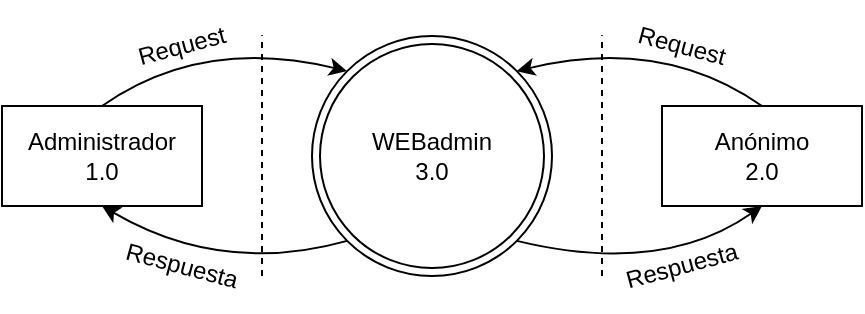 <mxfile version="26.2.12">
  <diagram name="Página-1" id="vx1OE8cplL6dPVeeZeug">
    <mxGraphModel dx="920" dy="551" grid="1" gridSize="10" guides="1" tooltips="1" connect="1" arrows="1" fold="1" page="1" pageScale="1" pageWidth="850" pageHeight="1100" math="0" shadow="0">
      <root>
        <mxCell id="0" />
        <mxCell id="1" parent="0" />
        <mxCell id="PprLuLB5w9Uo8954CqS9-1" value="WEBadmin&lt;div&gt;3.0&lt;/div&gt;" style="ellipse;shape=doubleEllipse;html=1;dashed=0;whiteSpace=wrap;aspect=fixed;" vertex="1" parent="1">
          <mxGeometry x="365" y="200" width="120" height="120" as="geometry" />
        </mxCell>
        <mxCell id="PprLuLB5w9Uo8954CqS9-2" value="Administrador&lt;div&gt;1.0&lt;/div&gt;" style="html=1;dashed=0;whiteSpace=wrap;" vertex="1" parent="1">
          <mxGeometry x="210" y="235" width="100" height="50" as="geometry" />
        </mxCell>
        <mxCell id="PprLuLB5w9Uo8954CqS9-3" value="Anónimo&lt;div&gt;2.0&lt;/div&gt;" style="html=1;dashed=0;whiteSpace=wrap;" vertex="1" parent="1">
          <mxGeometry x="540" y="235" width="100" height="50" as="geometry" />
        </mxCell>
        <mxCell id="PprLuLB5w9Uo8954CqS9-4" value="" style="curved=1;endArrow=classic;html=1;rounded=0;exitX=0.5;exitY=0;exitDx=0;exitDy=0;entryX=0;entryY=0;entryDx=0;entryDy=0;" edge="1" parent="1" source="PprLuLB5w9Uo8954CqS9-2" target="PprLuLB5w9Uo8954CqS9-1">
          <mxGeometry width="50" height="50" relative="1" as="geometry">
            <mxPoint x="250" y="210" as="sourcePoint" />
            <mxPoint x="300" y="160" as="targetPoint" />
            <Array as="points">
              <mxPoint x="310" y="200" />
            </Array>
          </mxGeometry>
        </mxCell>
        <mxCell id="PprLuLB5w9Uo8954CqS9-5" value="" style="curved=1;endArrow=classic;html=1;rounded=0;exitX=0;exitY=1;exitDx=0;exitDy=0;entryX=0.5;entryY=1;entryDx=0;entryDy=0;" edge="1" parent="1" source="PprLuLB5w9Uo8954CqS9-1" target="PprLuLB5w9Uo8954CqS9-2">
          <mxGeometry width="50" height="50" relative="1" as="geometry">
            <mxPoint x="270" y="355" as="sourcePoint" />
            <mxPoint x="393" y="338" as="targetPoint" />
            <Array as="points">
              <mxPoint x="320" y="320" />
            </Array>
          </mxGeometry>
        </mxCell>
        <mxCell id="PprLuLB5w9Uo8954CqS9-9" value="" style="curved=1;endArrow=classic;html=1;rounded=0;exitX=0.5;exitY=0;exitDx=0;exitDy=0;entryX=1;entryY=0;entryDx=0;entryDy=0;" edge="1" parent="1" source="PprLuLB5w9Uo8954CqS9-3" target="PprLuLB5w9Uo8954CqS9-1">
          <mxGeometry width="50" height="50" relative="1" as="geometry">
            <mxPoint x="603" y="217" as="sourcePoint" />
            <mxPoint x="480" y="200" as="targetPoint" />
            <Array as="points">
              <mxPoint x="540" y="200" />
            </Array>
          </mxGeometry>
        </mxCell>
        <mxCell id="PprLuLB5w9Uo8954CqS9-10" value="" style="curved=1;endArrow=classic;html=1;rounded=0;exitX=1;exitY=1;exitDx=0;exitDy=0;entryX=0.5;entryY=1;entryDx=0;entryDy=0;" edge="1" parent="1" source="PprLuLB5w9Uo8954CqS9-1" target="PprLuLB5w9Uo8954CqS9-3">
          <mxGeometry width="50" height="50" relative="1" as="geometry">
            <mxPoint x="485" y="325" as="sourcePoint" />
            <mxPoint x="608" y="308" as="targetPoint" />
            <Array as="points">
              <mxPoint x="540" y="320" />
            </Array>
          </mxGeometry>
        </mxCell>
        <mxCell id="PprLuLB5w9Uo8954CqS9-11" value="" style="endArrow=none;dashed=1;html=1;rounded=0;" edge="1" parent="1">
          <mxGeometry width="50" height="50" relative="1" as="geometry">
            <mxPoint x="340" y="319.997" as="sourcePoint" />
            <mxPoint x="340" y="199.58" as="targetPoint" />
          </mxGeometry>
        </mxCell>
        <mxCell id="PprLuLB5w9Uo8954CqS9-12" value="" style="endArrow=none;dashed=1;html=1;rounded=0;" edge="1" parent="1">
          <mxGeometry width="50" height="50" relative="1" as="geometry">
            <mxPoint x="510" y="319.997" as="sourcePoint" />
            <mxPoint x="510" y="199.58" as="targetPoint" />
          </mxGeometry>
        </mxCell>
        <mxCell id="PprLuLB5w9Uo8954CqS9-13" value="Request" style="text;html=1;align=center;verticalAlign=middle;whiteSpace=wrap;rounded=0;rotation=15;" vertex="1" parent="1">
          <mxGeometry x="520" y="190" width="60" height="30" as="geometry" />
        </mxCell>
        <mxCell id="PprLuLB5w9Uo8954CqS9-14" value="Respuesta" style="text;html=1;align=center;verticalAlign=middle;whiteSpace=wrap;rounded=0;rotation=-15;" vertex="1" parent="1">
          <mxGeometry x="520" y="300" width="60" height="30" as="geometry" />
        </mxCell>
        <mxCell id="PprLuLB5w9Uo8954CqS9-16" value="Request" style="text;html=1;align=center;verticalAlign=middle;whiteSpace=wrap;rounded=0;rotation=-15;" vertex="1" parent="1">
          <mxGeometry x="270" y="190" width="60" height="30" as="geometry" />
        </mxCell>
        <mxCell id="PprLuLB5w9Uo8954CqS9-17" value="Respuesta" style="text;html=1;align=center;verticalAlign=middle;whiteSpace=wrap;rounded=0;rotation=15;" vertex="1" parent="1">
          <mxGeometry x="270" y="300" width="60" height="30" as="geometry" />
        </mxCell>
      </root>
    </mxGraphModel>
  </diagram>
</mxfile>
